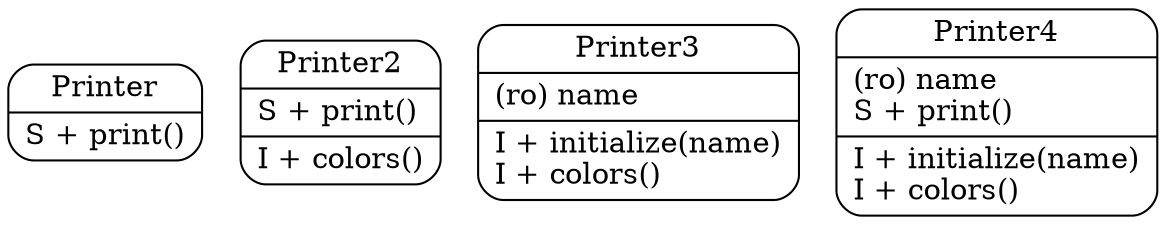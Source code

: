 digraph graph_title {
            graph[overlap=false, splines=true, bgcolor="white"]
"Printer" [shape=Mrecord, label="{Printer|S + print()\l}"]
"Printer2" [shape=Mrecord, label="{Printer2|S + print()\l|I + colors()\l}"]
"Printer3" [shape=Mrecord, label="{Printer3|(ro) name\l|I + initialize(name)\lI + colors()\l}"]
"Printer4" [shape=Mrecord, label="{Printer4|(ro) name\lS + print()\l|I + initialize(name)\lI + colors()\l}"]

}
